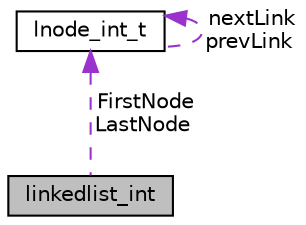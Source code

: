 digraph "linkedlist_int"
{
 // LATEX_PDF_SIZE
  edge [fontname="Helvetica",fontsize="10",labelfontname="Helvetica",labelfontsize="10"];
  node [fontname="Helvetica",fontsize="10",shape=record];
  Node1 [label="linkedlist_int",height=0.2,width=0.4,color="black", fillcolor="grey75", style="filled", fontcolor="black",tooltip=" "];
  Node2 -> Node1 [dir="back",color="darkorchid3",fontsize="10",style="dashed",label=" FirstNode\nLastNode" ];
  Node2 [label="lnode_int_t",height=0.2,width=0.4,color="black", fillcolor="white", style="filled",URL="$structlnode__int__t.html",tooltip=" "];
  Node2 -> Node2 [dir="back",color="darkorchid3",fontsize="10",style="dashed",label=" nextLink\nprevLink" ];
}

